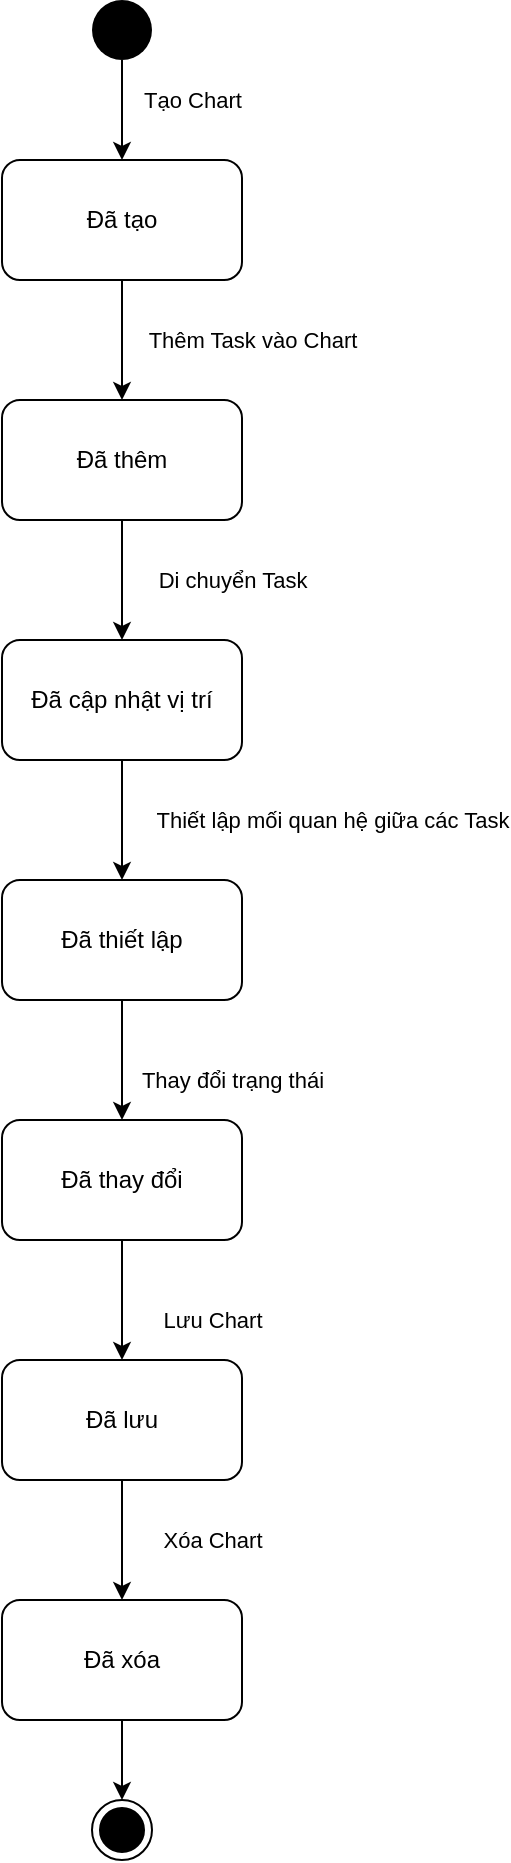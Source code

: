 <mxfile version="13.9.8" type="google"><diagram id="m0tuo4p4ZHLaP1X-_M9M" name="Page-1"><mxGraphModel dx="1108" dy="1582" grid="1" gridSize="10" guides="1" tooltips="1" connect="1" arrows="1" fold="1" page="1" pageScale="1" pageWidth="850" pageHeight="1100" math="0" shadow="0"><root><mxCell id="0"/><mxCell id="1" parent="0"/><mxCell id="eM-O3Vz1YoEa_9HvL0xb-3" value="Thêm Task vào Chart" style="edgeStyle=orthogonalEdgeStyle;rounded=0;orthogonalLoop=1;jettySize=auto;html=1;exitX=0.5;exitY=1;exitDx=0;exitDy=0;" edge="1" parent="1" source="eM-O3Vz1YoEa_9HvL0xb-12" target="eM-O3Vz1YoEa_9HvL0xb-2"><mxGeometry y="65" relative="1" as="geometry"><mxPoint x="405" y="90" as="sourcePoint"/><mxPoint x="460" y="140" as="targetPoint"/><mxPoint as="offset"/></mxGeometry></mxCell><mxCell id="eM-O3Vz1YoEa_9HvL0xb-5" value="Di chuyển Task" style="edgeStyle=orthogonalEdgeStyle;rounded=0;orthogonalLoop=1;jettySize=auto;html=1;exitX=0.5;exitY=1;exitDx=0;exitDy=0;entryX=0.5;entryY=0;entryDx=0;entryDy=0;" edge="1" parent="1" source="eM-O3Vz1YoEa_9HvL0xb-2" target="eM-O3Vz1YoEa_9HvL0xb-4"><mxGeometry y="55" relative="1" as="geometry"><mxPoint as="offset"/></mxGeometry></mxCell><mxCell id="eM-O3Vz1YoEa_9HvL0xb-2" value="Đã thêm" style="rounded=1;whiteSpace=wrap;html=1;" vertex="1" parent="1"><mxGeometry x="345" y="160" width="120" height="60" as="geometry"/></mxCell><mxCell id="eM-O3Vz1YoEa_9HvL0xb-7" value="Thiết lập mối quan hệ giữa các Task" style="edgeStyle=orthogonalEdgeStyle;rounded=0;orthogonalLoop=1;jettySize=auto;html=1;" edge="1" parent="1" source="eM-O3Vz1YoEa_9HvL0xb-4" target="eM-O3Vz1YoEa_9HvL0xb-6"><mxGeometry y="105" relative="1" as="geometry"><mxPoint as="offset"/></mxGeometry></mxCell><mxCell id="eM-O3Vz1YoEa_9HvL0xb-4" value="Đã cập nhật vị trí" style="rounded=1;whiteSpace=wrap;html=1;" vertex="1" parent="1"><mxGeometry x="345" y="280" width="120" height="60" as="geometry"/></mxCell><mxCell id="eM-O3Vz1YoEa_9HvL0xb-9" value="Thay đổi trạng thái" style="edgeStyle=orthogonalEdgeStyle;rounded=0;orthogonalLoop=1;jettySize=auto;html=1;exitX=0.5;exitY=1;exitDx=0;exitDy=0;" edge="1" parent="1" source="eM-O3Vz1YoEa_9HvL0xb-6" target="eM-O3Vz1YoEa_9HvL0xb-8"><mxGeometry x="0.333" y="55" relative="1" as="geometry"><mxPoint as="offset"/></mxGeometry></mxCell><mxCell id="eM-O3Vz1YoEa_9HvL0xb-6" value="Đã thiết lập" style="rounded=1;whiteSpace=wrap;html=1;" vertex="1" parent="1"><mxGeometry x="345" y="400" width="120" height="60" as="geometry"/></mxCell><mxCell id="eM-O3Vz1YoEa_9HvL0xb-11" value="Lưu Chart" style="edgeStyle=orthogonalEdgeStyle;rounded=0;orthogonalLoop=1;jettySize=auto;html=1;exitX=0.5;exitY=1;exitDx=0;exitDy=0;" edge="1" parent="1" source="eM-O3Vz1YoEa_9HvL0xb-8" target="eM-O3Vz1YoEa_9HvL0xb-10"><mxGeometry x="0.333" y="45" relative="1" as="geometry"><mxPoint x="430" y="630" as="targetPoint"/><mxPoint as="offset"/></mxGeometry></mxCell><mxCell id="eM-O3Vz1YoEa_9HvL0xb-8" value="Đã thay đổi" style="rounded=1;whiteSpace=wrap;html=1;" vertex="1" parent="1"><mxGeometry x="345" y="520" width="120" height="60" as="geometry"/></mxCell><mxCell id="eM-O3Vz1YoEa_9HvL0xb-17" value="Xóa Chart" style="edgeStyle=orthogonalEdgeStyle;rounded=0;orthogonalLoop=1;jettySize=auto;html=1;exitX=0.5;exitY=1;exitDx=0;exitDy=0;entryX=0.5;entryY=0;entryDx=0;entryDy=0;" edge="1" parent="1" source="eM-O3Vz1YoEa_9HvL0xb-10" target="eM-O3Vz1YoEa_9HvL0xb-16"><mxGeometry y="45" relative="1" as="geometry"><mxPoint x="430" y="740" as="targetPoint"/><mxPoint as="offset"/></mxGeometry></mxCell><mxCell id="eM-O3Vz1YoEa_9HvL0xb-10" value="Đã lưu" style="rounded=1;whiteSpace=wrap;html=1;" vertex="1" parent="1"><mxGeometry x="345" y="640" width="120" height="60" as="geometry"/></mxCell><mxCell id="eM-O3Vz1YoEa_9HvL0xb-12" value="Đã tạo" style="rounded=1;whiteSpace=wrap;html=1;" vertex="1" parent="1"><mxGeometry x="345" y="40" width="120" height="60" as="geometry"/></mxCell><mxCell id="eM-O3Vz1YoEa_9HvL0xb-14" value="Tạo Chart" style="edgeStyle=orthogonalEdgeStyle;rounded=0;orthogonalLoop=1;jettySize=auto;html=1;exitX=0.5;exitY=1;exitDx=0;exitDy=0;" edge="1" parent="1" source="eM-O3Vz1YoEa_9HvL0xb-15" target="eM-O3Vz1YoEa_9HvL0xb-12"><mxGeometry x="-0.2" y="35" relative="1" as="geometry"><mxPoint x="405" y="-20" as="sourcePoint"/><mxPoint as="offset"/></mxGeometry></mxCell><mxCell id="eM-O3Vz1YoEa_9HvL0xb-15" value="" style="ellipse;fillColor=#000000;strokeColor=none;" vertex="1" parent="1"><mxGeometry x="390" y="-40" width="30" height="30" as="geometry"/></mxCell><mxCell id="eM-O3Vz1YoEa_9HvL0xb-19" style="edgeStyle=orthogonalEdgeStyle;rounded=0;orthogonalLoop=1;jettySize=auto;html=1;exitX=0.5;exitY=1;exitDx=0;exitDy=0;entryX=0.5;entryY=0;entryDx=0;entryDy=0;" edge="1" parent="1" source="eM-O3Vz1YoEa_9HvL0xb-16" target="eM-O3Vz1YoEa_9HvL0xb-18"><mxGeometry relative="1" as="geometry"/></mxCell><mxCell id="eM-O3Vz1YoEa_9HvL0xb-16" value="Đã xóa" style="rounded=1;whiteSpace=wrap;html=1;" vertex="1" parent="1"><mxGeometry x="345" y="760" width="120" height="60" as="geometry"/></mxCell><mxCell id="eM-O3Vz1YoEa_9HvL0xb-18" value="" style="ellipse;html=1;shape=endState;fillColor=#000000;strokeColor=#000000;" vertex="1" parent="1"><mxGeometry x="390" y="860" width="30" height="30" as="geometry"/></mxCell></root></mxGraphModel></diagram></mxfile>